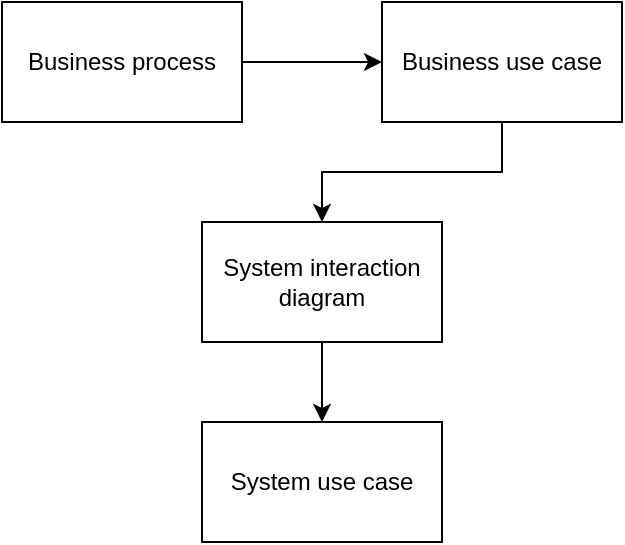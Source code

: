 <mxfile version="14.4.7" type="github">
  <diagram id="C5RBs43oDa-KdzZeNtuy" name="Page-1">
    <mxGraphModel dx="946" dy="542" grid="1" gridSize="10" guides="1" tooltips="1" connect="1" arrows="1" fold="1" page="1" pageScale="1" pageWidth="827" pageHeight="1169" math="0" shadow="0">
      <root>
        <mxCell id="WIyWlLk6GJQsqaUBKTNV-0" />
        <mxCell id="WIyWlLk6GJQsqaUBKTNV-1" parent="WIyWlLk6GJQsqaUBKTNV-0" />
        <mxCell id="rGfGEpkFgw1OBsK0uhQY-5" style="edgeStyle=orthogonalEdgeStyle;rounded=0;orthogonalLoop=1;jettySize=auto;html=1;entryX=0;entryY=0.5;entryDx=0;entryDy=0;" edge="1" parent="WIyWlLk6GJQsqaUBKTNV-1" source="rGfGEpkFgw1OBsK0uhQY-1" target="rGfGEpkFgw1OBsK0uhQY-2">
          <mxGeometry relative="1" as="geometry" />
        </mxCell>
        <mxCell id="rGfGEpkFgw1OBsK0uhQY-1" value="Business process" style="rounded=0;whiteSpace=wrap;html=1;" vertex="1" parent="WIyWlLk6GJQsqaUBKTNV-1">
          <mxGeometry x="120" y="150" width="120" height="60" as="geometry" />
        </mxCell>
        <mxCell id="rGfGEpkFgw1OBsK0uhQY-6" style="edgeStyle=orthogonalEdgeStyle;rounded=0;orthogonalLoop=1;jettySize=auto;html=1;entryX=0.5;entryY=0;entryDx=0;entryDy=0;" edge="1" parent="WIyWlLk6GJQsqaUBKTNV-1" source="rGfGEpkFgw1OBsK0uhQY-2" target="rGfGEpkFgw1OBsK0uhQY-3">
          <mxGeometry relative="1" as="geometry" />
        </mxCell>
        <mxCell id="rGfGEpkFgw1OBsK0uhQY-2" value="Business use case" style="rounded=0;whiteSpace=wrap;html=1;" vertex="1" parent="WIyWlLk6GJQsqaUBKTNV-1">
          <mxGeometry x="310" y="150" width="120" height="60" as="geometry" />
        </mxCell>
        <mxCell id="rGfGEpkFgw1OBsK0uhQY-7" style="edgeStyle=orthogonalEdgeStyle;rounded=0;orthogonalLoop=1;jettySize=auto;html=1;entryX=0.5;entryY=0;entryDx=0;entryDy=0;" edge="1" parent="WIyWlLk6GJQsqaUBKTNV-1" source="rGfGEpkFgw1OBsK0uhQY-3" target="rGfGEpkFgw1OBsK0uhQY-4">
          <mxGeometry relative="1" as="geometry" />
        </mxCell>
        <mxCell id="rGfGEpkFgw1OBsK0uhQY-3" value="System interaction diagram" style="rounded=0;whiteSpace=wrap;html=1;" vertex="1" parent="WIyWlLk6GJQsqaUBKTNV-1">
          <mxGeometry x="220" y="260" width="120" height="60" as="geometry" />
        </mxCell>
        <mxCell id="rGfGEpkFgw1OBsK0uhQY-4" value="System use case" style="rounded=0;whiteSpace=wrap;html=1;" vertex="1" parent="WIyWlLk6GJQsqaUBKTNV-1">
          <mxGeometry x="220" y="360" width="120" height="60" as="geometry" />
        </mxCell>
      </root>
    </mxGraphModel>
  </diagram>
</mxfile>

